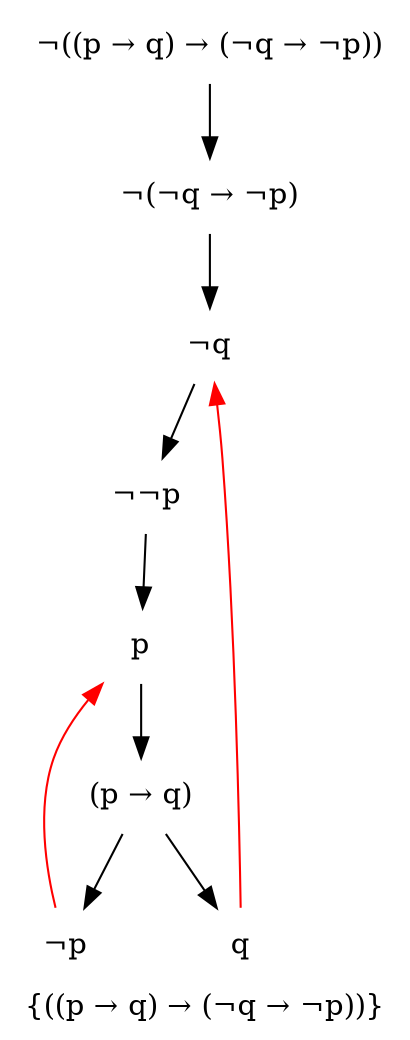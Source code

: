 digraph G {
	label = "{((p &rarr; q) &rarr; (&not;q &rarr; &not;p))}";
	node [ shape = "plaintext" ];
	0 [ label = "&not;((p &rarr; q) &rarr; (&not;q &rarr; &not;p))" ];
	1 [ label = "&not;(&not;q &rarr; &not;p)" ];
	0 -> 1;
	2 [ label = "&not;q" ];
	1 -> 2;
	3 [ label = "&not;&not;p" ];
	2 -> 3;
	4 [ label = "p" ];
	3 -> 4;
	5 [ label = "(p &rarr; q)" ];
	4 -> 5;
	6 [ label = "&not;p" ];
	5 -> 6;
	6 -> 4 [ arrowtail = "normal", color = "red" ];
	7 [ label = "q" ];
	5 -> 7;
	7 -> 2 [ arrowtail = "normal", color = "red" ];
}